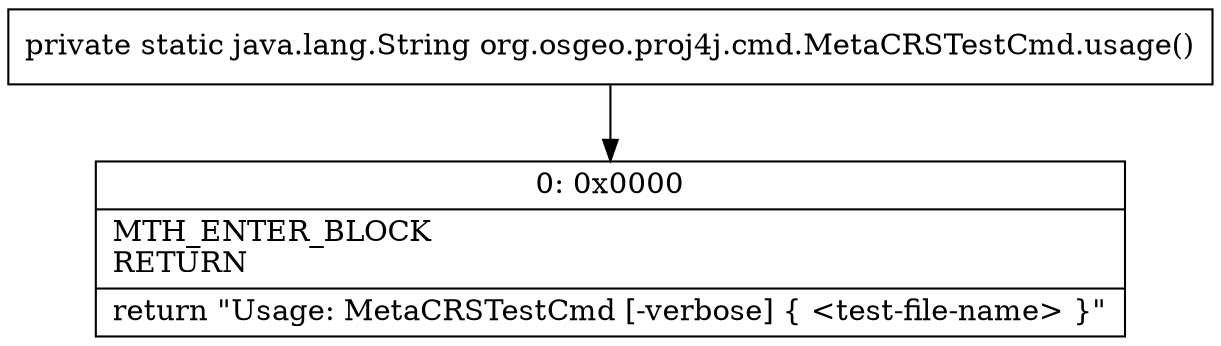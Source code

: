 digraph "CFG fororg.osgeo.proj4j.cmd.MetaCRSTestCmd.usage()Ljava\/lang\/String;" {
Node_0 [shape=record,label="{0\:\ 0x0000|MTH_ENTER_BLOCK\lRETURN\l|return \"Usage: MetaCRSTestCmd [\-verbose] \{ \<test\-file\-name\> \}\"\l}"];
MethodNode[shape=record,label="{private static java.lang.String org.osgeo.proj4j.cmd.MetaCRSTestCmd.usage() }"];
MethodNode -> Node_0;
}

